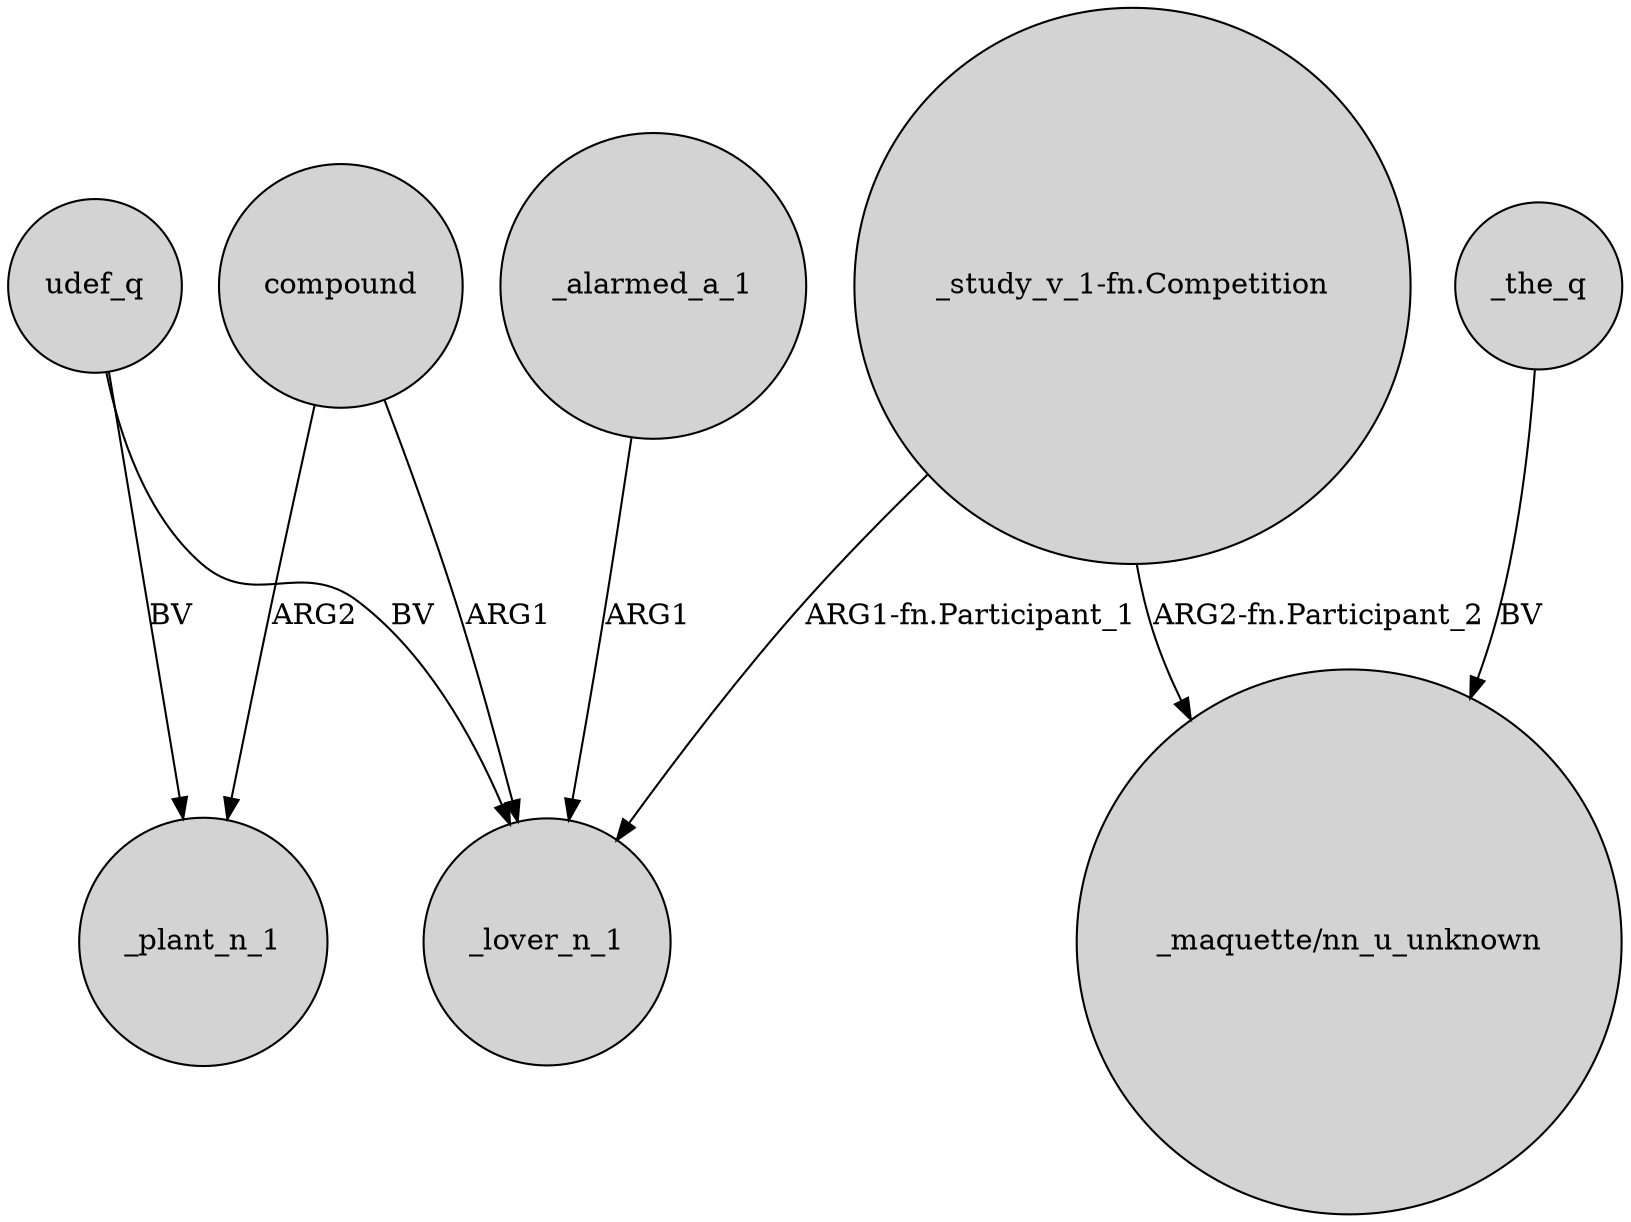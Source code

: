 digraph {
	node [shape=circle style=filled]
	udef_q -> _lover_n_1 [label=BV]
	udef_q -> _plant_n_1 [label=BV]
	"_study_v_1-fn.Competition" -> _lover_n_1 [label="ARG1-fn.Participant_1"]
	"_study_v_1-fn.Competition" -> "_maquette/nn_u_unknown" [label="ARG2-fn.Participant_2"]
	compound -> _plant_n_1 [label=ARG2]
	_the_q -> "_maquette/nn_u_unknown" [label=BV]
	compound -> _lover_n_1 [label=ARG1]
	_alarmed_a_1 -> _lover_n_1 [label=ARG1]
}
